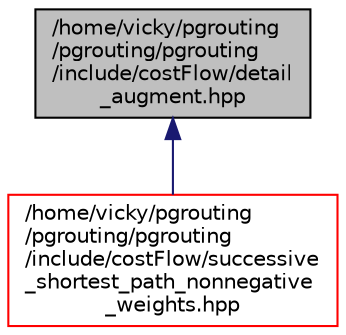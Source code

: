 digraph "/home/vicky/pgrouting/pgrouting/pgrouting/include/costFlow/detail_augment.hpp"
{
  edge [fontname="Helvetica",fontsize="10",labelfontname="Helvetica",labelfontsize="10"];
  node [fontname="Helvetica",fontsize="10",shape=record];
  Node1 [label="/home/vicky/pgrouting\l/pgrouting/pgrouting\l/include/costFlow/detail\l_augment.hpp",height=0.2,width=0.4,color="black", fillcolor="grey75", style="filled", fontcolor="black"];
  Node1 -> Node2 [dir="back",color="midnightblue",fontsize="10",style="solid",fontname="Helvetica"];
  Node2 [label="/home/vicky/pgrouting\l/pgrouting/pgrouting\l/include/costFlow/successive\l_shortest_path_nonnegative\l_weights.hpp",height=0.2,width=0.4,color="red", fillcolor="white", style="filled",URL="$successive__shortest__path__nonnegative__weights_8hpp.html"];
}
